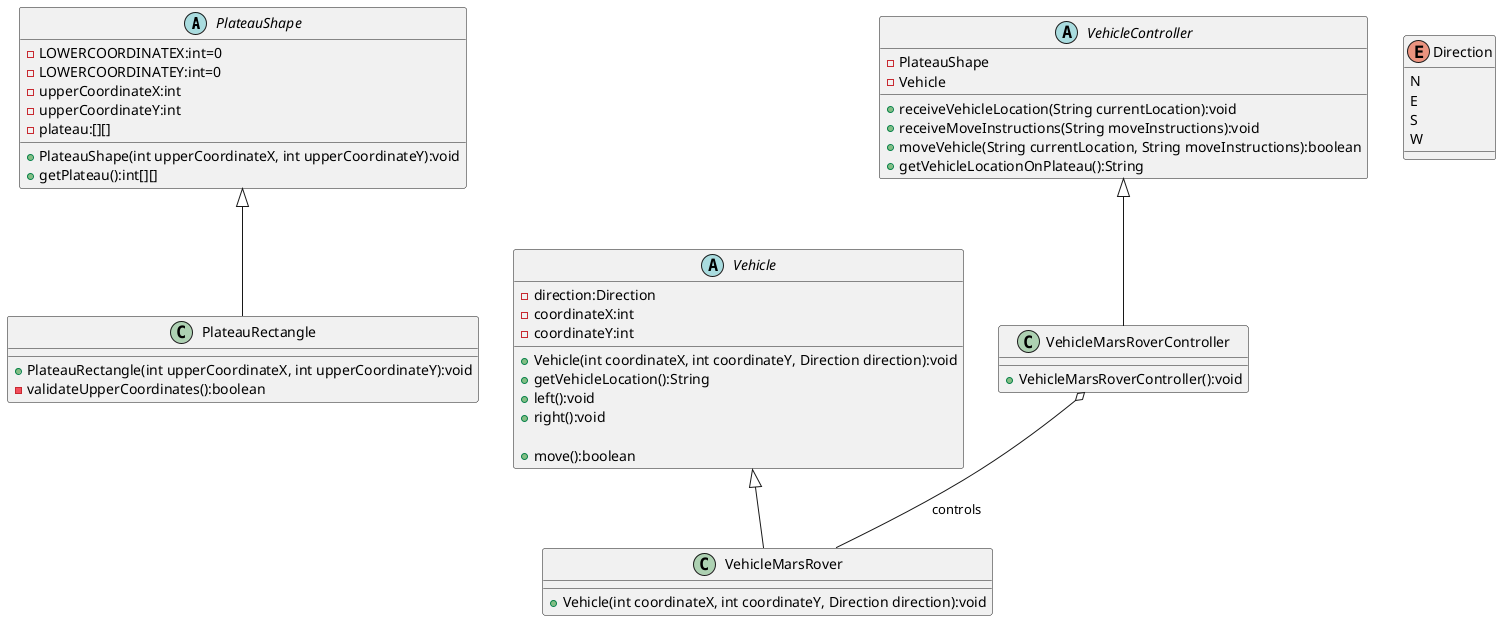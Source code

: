 @startuml
'https://plantuml.com/class-diagram

PlateauShape <|-- PlateauRectangle
abstract class PlateauShape{
-LOWERCOORDINATEX:int=0
-LOWERCOORDINATEY:int=0
-upperCoordinateX:int
-upperCoordinateY:int
-plateau:[][]

+PlateauShape(int upperCoordinateX, int upperCoordinateY):void
+getPlateau():int[][]

}


class PlateauRectangle {
+PlateauRectangle(int upperCoordinateX, int upperCoordinateY):void
-validateUpperCoordinates():boolean
}

Vehicle<|-- VehicleMarsRover

abstract class Vehicle{
-direction:Direction
-coordinateX:int
-coordinateY:int

+Vehicle(int coordinateX, int coordinateY, Direction direction):void
+getVehicleLocation():String
+left():void
+right():void

+move():boolean
}

class VehicleMarsRover{
+Vehicle(int coordinateX, int coordinateY, Direction direction):void
}

VehicleController<|-- VehicleMarsRoverController
abstract class VehicleController{
-PlateauShape
-Vehicle
+receiveVehicleLocation(String currentLocation):void
+receiveMoveInstructions(String moveInstructions):void
+moveVehicle(String currentLocation, String moveInstructions):boolean
+getVehicleLocationOnPlateau():String
}

VehicleMarsRoverController o-- VehicleMarsRover :"controls"
class VehicleMarsRoverController{
+VehicleMarsRoverController():void
}

enum Direction{
    N
    E
    S
    W
}

@enduml